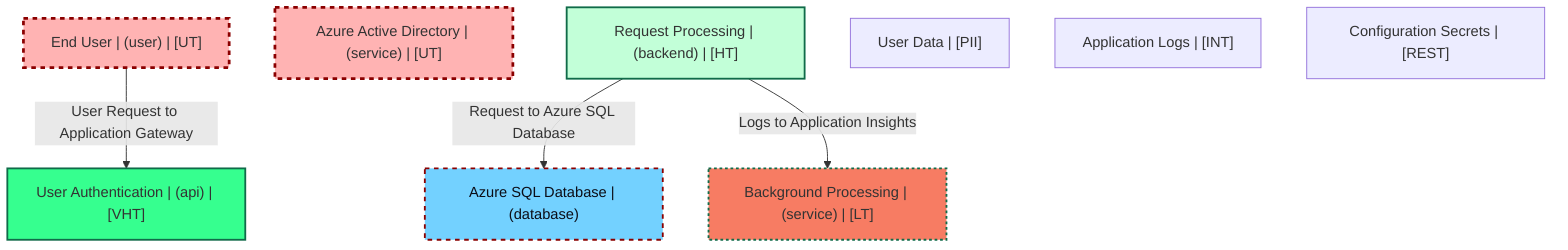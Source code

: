 graph TB
  node_01F8V8F5J0R8D3F8K9F8B8F8E0["End User | (user) | [UT]"]:::untrusted
  node_01F8V8F5J0R8D3F8K9F8B8F8E1["Azure Active Directory | (service) | [UT]"]:::untrusted
  node_01F8V8F5J0R8D3F8K9F8B8F8P0["User Authentication | (api) | [VHT]"]:::veryHighTrust
  node_01F8V8F5J0R8D3F8K9F8B8F8P1["Request Processing | (backend) | [HT]"]:::highTrust
  node_01F8V8F5J0R8D3F8K9F8B8F8P2["Background Processing | (service) | [LT]"]:::lowTrust
  node_01F8V8F5J0R8D3F8K9F8B8F8D0["Azure SQL Database | (database)"]:::dataStore
  node_01F8V8F5J0R8D3F8K9F8B8F8J9["User Data | [PII]"]:::dataAsset,pii
  node_01F8V8F5J0R8D3F8K9F8B8F8J0["Application Logs | [INT]"]:::dataAsset,internal
  node_01F8V8F5J0R8D3F8K9F8B8F8J1["Configuration Secrets | [REST]"]:::dataAsset,restricted

  node_01F8V8F5J0R8D3F8K9F8B8F8E0 -->|User Request to Application Gateway| node_01F8V8F5J0R8D3F8K9F8B8F8P0:::encryptedFlow
  node_01F8V8F5J0R8D3F8K9F8B8F8P1 -->|Request to Azure SQL Database| node_01F8V8F5J0R8D3F8K9F8B8F8D0:::unencryptedFlow
  node_01F8V8F5J0R8D3F8K9F8B8F8P1 -->|Logs to Application Insights| node_01F8V8F5J0R8D3F8K9F8B8F8P2:::encryptedFlow

  classDef externalEntity fill:#FFB3B3,stroke:#8B0000,stroke-width:2px,color:#0B0D17
  classDef process fill:#C2FFD8,stroke:#106B49,stroke-width:2px,color:#0B0D17
  classDef dataStore fill:#73d1ff,stroke:#29ABE2,stroke-width:2px,color:#0B0D17
  classDef dataAsset fill:#ffa1ad,stroke:#A259FF,stroke-width:2px,color:#0B0D17
  classDef untrusted fill:#FFB3B3,stroke:#8B0000,stroke-width:3px,stroke-dasharray:5 5
  classDef lowTrust fill:#f77c63,stroke:#f77c63,stroke-width:2px,stroke-dasharray:3 3
  classDef mediumTrust fill:#FFF2B3,stroke:#7A6300,stroke-width:2px
  classDef highTrust fill:#C2FFD8,stroke:#106B49,stroke-width:2px
  classDef veryHighTrust fill:#36FF8F,stroke:#36FF8F,stroke-width:3px
  classDef public fill:#C2FFD8,stroke:#106B49,stroke-width:1px
  classDef internal fill:#FFF2B3,stroke:#7A6300,stroke-width:1px
  classDef confidential fill:#FFB3B3,stroke:#8B0000,stroke-width:2px
  classDef restricted fill:#8B0000,stroke:#8B0000,stroke-width:3px
  classDef pii fill:#ffa1ad,stroke:#A259FF,stroke-width:2px
  classDef pci fill:#8B0000,stroke:#8B0000,stroke-width:3px
  classDef phi fill:#ffa1ad,stroke:#A259FF,stroke-width:3px
  classDef encryptedFlow stroke:#106B49,stroke-width:2px
  classDef unencryptedFlow stroke:#8B0000,stroke-width:2px,stroke-dasharray:5 5
  classDef authenticatedFlow stroke:#29ABE2,stroke-width:2px
  classDef trustBoundary fill:transparent,stroke:#2E3440,stroke-width:3px,stroke-dasharray:10 5